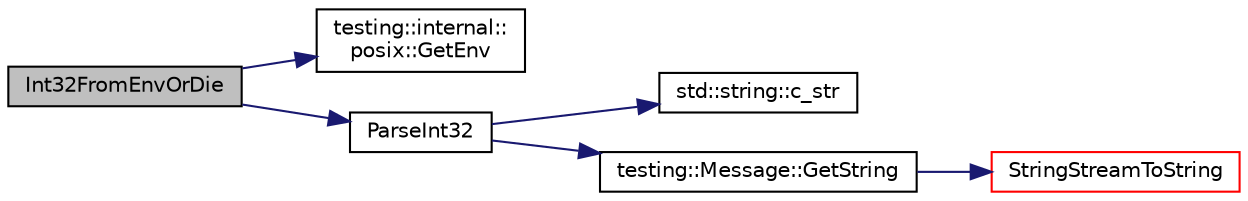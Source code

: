 digraph "Int32FromEnvOrDie"
{
 // INTERACTIVE_SVG=YES
 // LATEX_PDF_SIZE
  bgcolor="transparent";
  edge [fontname="Helvetica",fontsize="10",labelfontname="Helvetica",labelfontsize="10"];
  node [fontname="Helvetica",fontsize="10",shape=record];
  rankdir="LR";
  Node1 [label="Int32FromEnvOrDie",height=0.2,width=0.4,color="black", fillcolor="grey75", style="filled", fontcolor="black",tooltip=" "];
  Node1 -> Node2 [color="midnightblue",fontsize="10",style="solid",fontname="Helvetica"];
  Node2 [label="testing::internal::\lposix::GetEnv",height=0.2,width=0.4,color="black",URL="$d0/d81/namespacetesting_1_1internal_1_1posix_a1d5e3da5a27eed25986859fa83cafe95.html#a1d5e3da5a27eed25986859fa83cafe95",tooltip=" "];
  Node1 -> Node3 [color="midnightblue",fontsize="10",style="solid",fontname="Helvetica"];
  Node3 [label="ParseInt32",height=0.2,width=0.4,color="black",URL="$d0/da7/namespacetesting_1_1internal_a3bd151d0274b216f9c2e6275ccc4a9a3.html#a3bd151d0274b216f9c2e6275ccc4a9a3",tooltip=" "];
  Node3 -> Node4 [color="midnightblue",fontsize="10",style="solid",fontname="Helvetica"];
  Node4 [label="std::string::c_str",height=0.2,width=0.4,color="black",URL="/Users/shi-rongliu/html_book_20190607/cppreference-doxygen-web.tag.xml$cpp/string/basic_string/c_str.html#",tooltip=" "];
  Node3 -> Node5 [color="midnightblue",fontsize="10",style="solid",fontname="Helvetica"];
  Node5 [label="testing::Message::GetString",height=0.2,width=0.4,color="black",URL="$d3/d98/classtesting_1_1Message_a764f99b38cb3cd18ab87c5261321e063.html#a764f99b38cb3cd18ab87c5261321e063",tooltip=" "];
  Node5 -> Node6 [color="midnightblue",fontsize="10",style="solid",fontname="Helvetica"];
  Node6 [label="StringStreamToString",height=0.2,width=0.4,color="red",URL="$d0/da7/namespacetesting_1_1internal_a9743f1da2e8f7a4a8178ec9595a56112.html#a9743f1da2e8f7a4a8178ec9595a56112",tooltip=" "];
}
